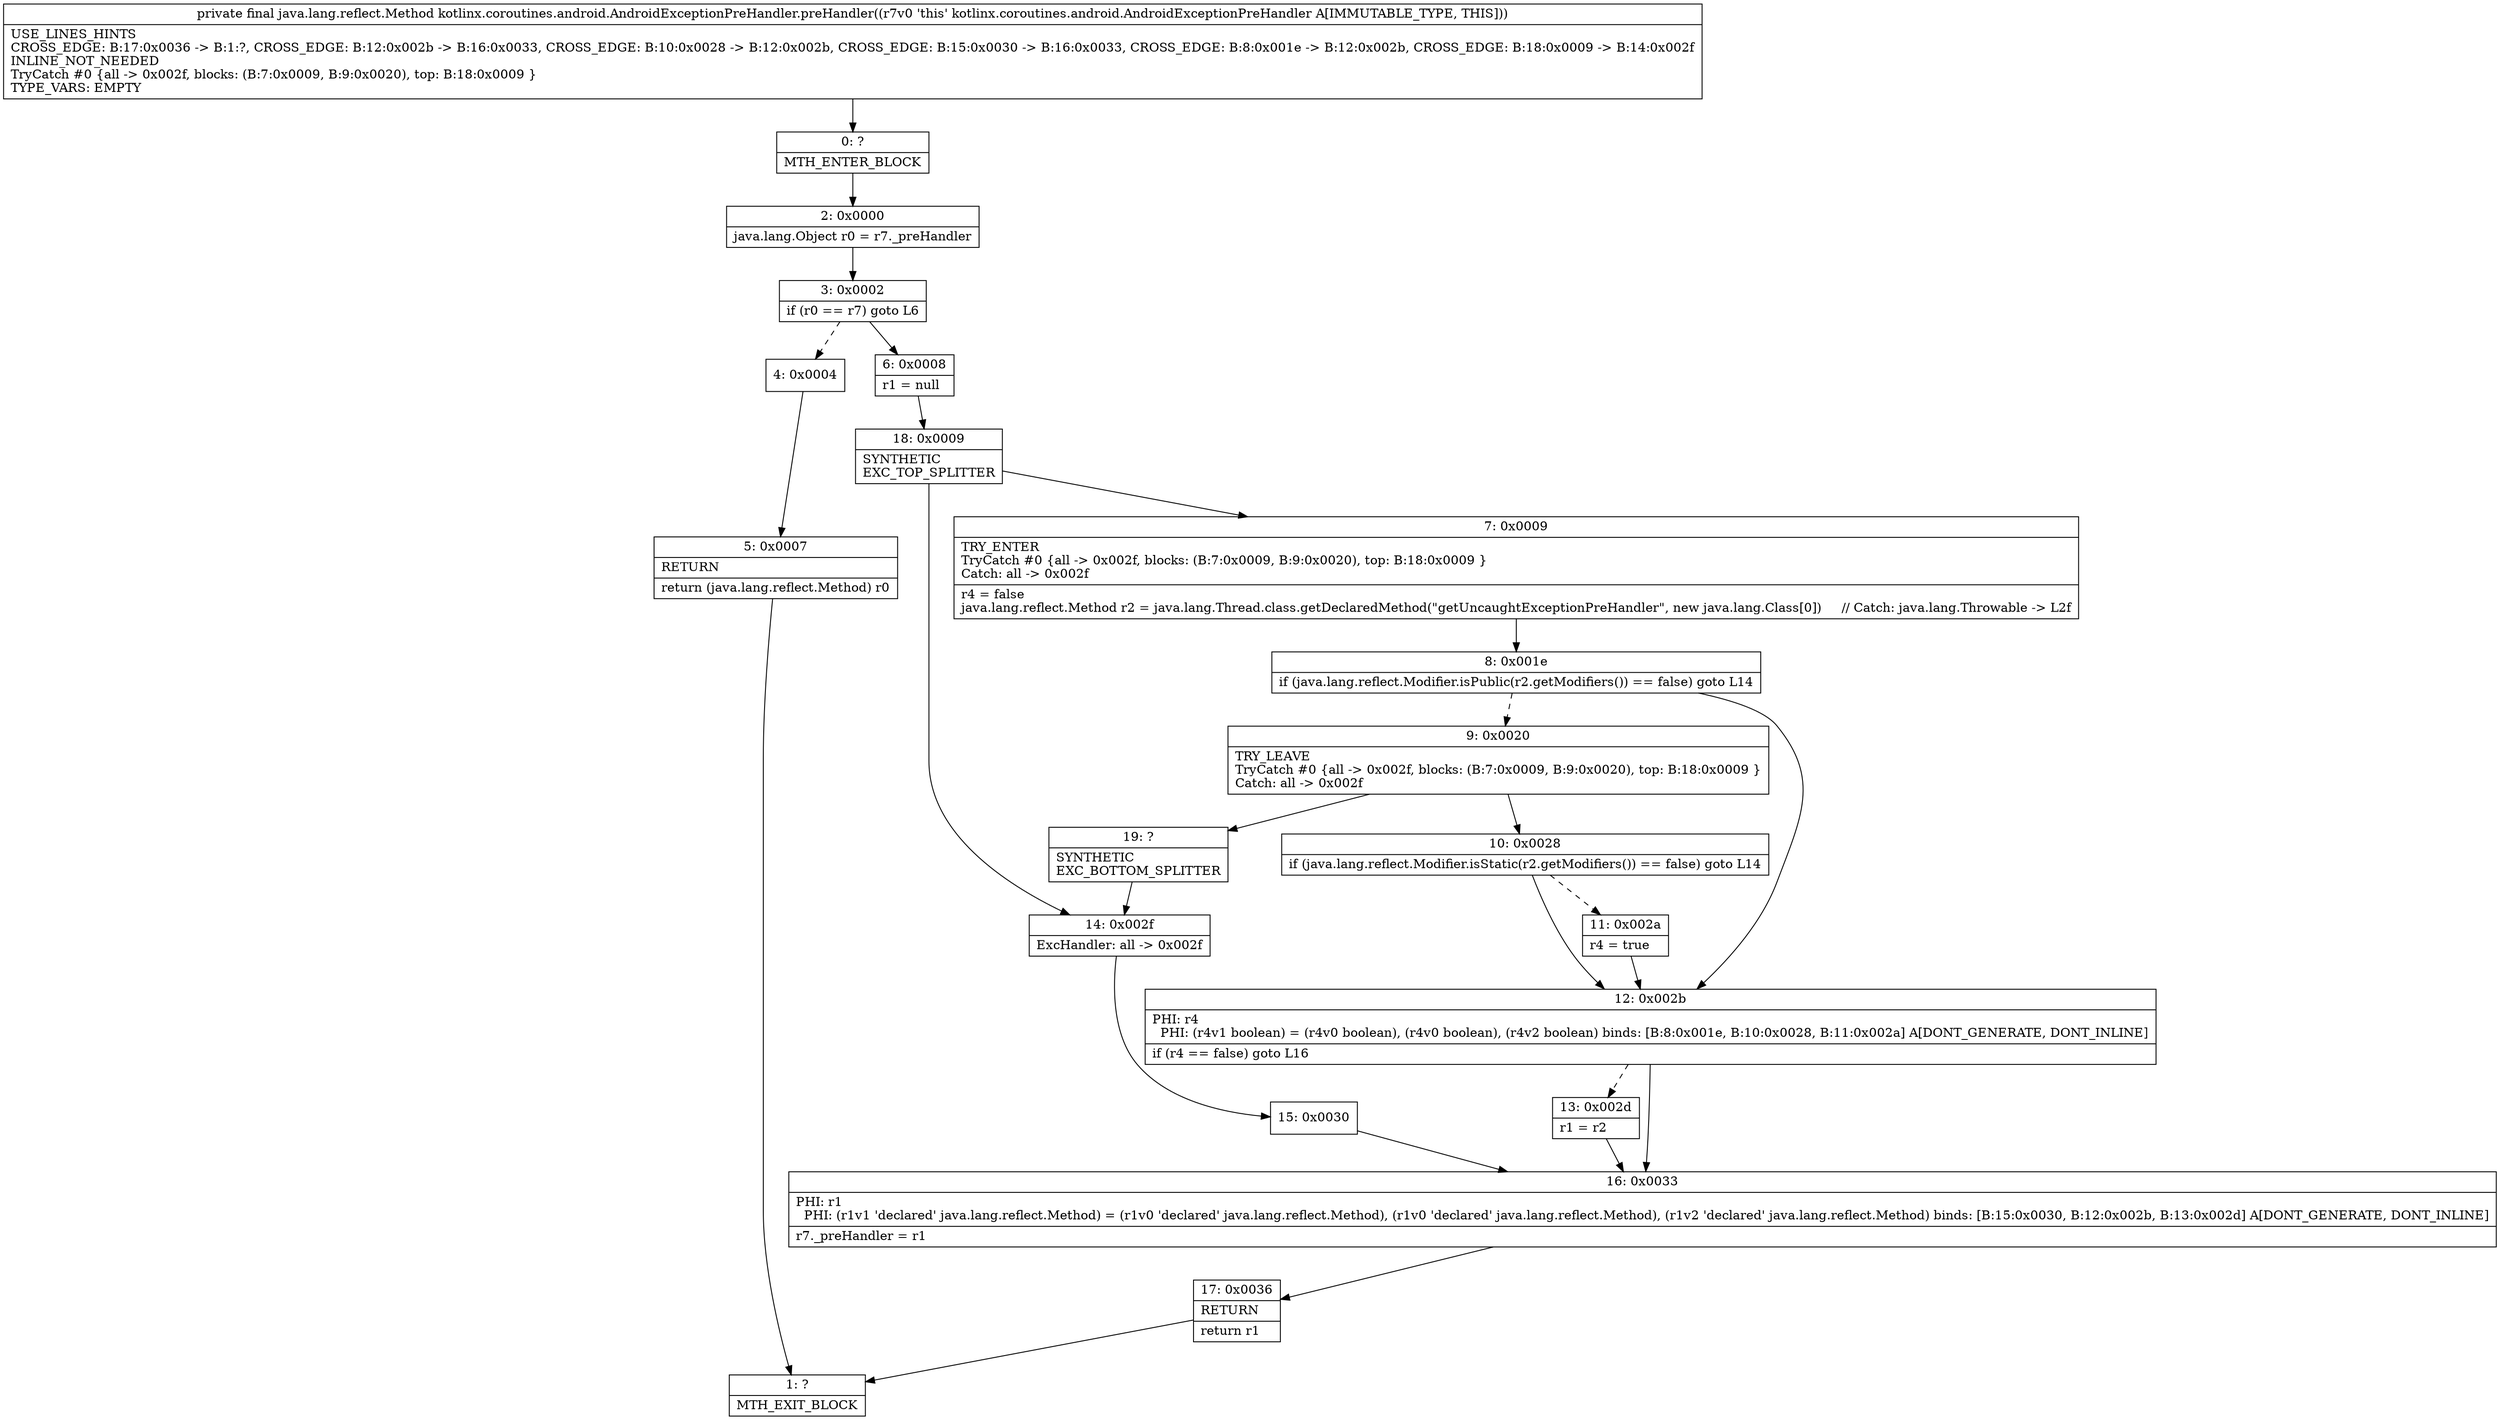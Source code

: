 digraph "CFG forkotlinx.coroutines.android.AndroidExceptionPreHandler.preHandler()Ljava\/lang\/reflect\/Method;" {
Node_0 [shape=record,label="{0\:\ ?|MTH_ENTER_BLOCK\l}"];
Node_2 [shape=record,label="{2\:\ 0x0000|java.lang.Object r0 = r7._preHandler\l}"];
Node_3 [shape=record,label="{3\:\ 0x0002|if (r0 == r7) goto L6\l}"];
Node_4 [shape=record,label="{4\:\ 0x0004}"];
Node_5 [shape=record,label="{5\:\ 0x0007|RETURN\l|return (java.lang.reflect.Method) r0\l}"];
Node_1 [shape=record,label="{1\:\ ?|MTH_EXIT_BLOCK\l}"];
Node_6 [shape=record,label="{6\:\ 0x0008|r1 = null\l}"];
Node_18 [shape=record,label="{18\:\ 0x0009|SYNTHETIC\lEXC_TOP_SPLITTER\l}"];
Node_7 [shape=record,label="{7\:\ 0x0009|TRY_ENTER\lTryCatch #0 \{all \-\> 0x002f, blocks: (B:7:0x0009, B:9:0x0020), top: B:18:0x0009 \}\lCatch: all \-\> 0x002f\l|r4 = false\ljava.lang.reflect.Method r2 = java.lang.Thread.class.getDeclaredMethod(\"getUncaughtExceptionPreHandler\", new java.lang.Class[0])     \/\/ Catch: java.lang.Throwable \-\> L2f\l}"];
Node_8 [shape=record,label="{8\:\ 0x001e|if (java.lang.reflect.Modifier.isPublic(r2.getModifiers()) == false) goto L14\l}"];
Node_9 [shape=record,label="{9\:\ 0x0020|TRY_LEAVE\lTryCatch #0 \{all \-\> 0x002f, blocks: (B:7:0x0009, B:9:0x0020), top: B:18:0x0009 \}\lCatch: all \-\> 0x002f\l}"];
Node_10 [shape=record,label="{10\:\ 0x0028|if (java.lang.reflect.Modifier.isStatic(r2.getModifiers()) == false) goto L14\l}"];
Node_11 [shape=record,label="{11\:\ 0x002a|r4 = true\l}"];
Node_19 [shape=record,label="{19\:\ ?|SYNTHETIC\lEXC_BOTTOM_SPLITTER\l}"];
Node_12 [shape=record,label="{12\:\ 0x002b|PHI: r4 \l  PHI: (r4v1 boolean) = (r4v0 boolean), (r4v0 boolean), (r4v2 boolean) binds: [B:8:0x001e, B:10:0x0028, B:11:0x002a] A[DONT_GENERATE, DONT_INLINE]\l|if (r4 == false) goto L16\l}"];
Node_13 [shape=record,label="{13\:\ 0x002d|r1 = r2\l}"];
Node_16 [shape=record,label="{16\:\ 0x0033|PHI: r1 \l  PHI: (r1v1 'declared' java.lang.reflect.Method) = (r1v0 'declared' java.lang.reflect.Method), (r1v0 'declared' java.lang.reflect.Method), (r1v2 'declared' java.lang.reflect.Method) binds: [B:15:0x0030, B:12:0x002b, B:13:0x002d] A[DONT_GENERATE, DONT_INLINE]\l|r7._preHandler = r1\l}"];
Node_17 [shape=record,label="{17\:\ 0x0036|RETURN\l|return r1\l}"];
Node_14 [shape=record,label="{14\:\ 0x002f|ExcHandler: all \-\> 0x002f\l}"];
Node_15 [shape=record,label="{15\:\ 0x0030}"];
MethodNode[shape=record,label="{private final java.lang.reflect.Method kotlinx.coroutines.android.AndroidExceptionPreHandler.preHandler((r7v0 'this' kotlinx.coroutines.android.AndroidExceptionPreHandler A[IMMUTABLE_TYPE, THIS]))  | USE_LINES_HINTS\lCROSS_EDGE: B:17:0x0036 \-\> B:1:?, CROSS_EDGE: B:12:0x002b \-\> B:16:0x0033, CROSS_EDGE: B:10:0x0028 \-\> B:12:0x002b, CROSS_EDGE: B:15:0x0030 \-\> B:16:0x0033, CROSS_EDGE: B:8:0x001e \-\> B:12:0x002b, CROSS_EDGE: B:18:0x0009 \-\> B:14:0x002f\lINLINE_NOT_NEEDED\lTryCatch #0 \{all \-\> 0x002f, blocks: (B:7:0x0009, B:9:0x0020), top: B:18:0x0009 \}\lTYPE_VARS: EMPTY\l}"];
MethodNode -> Node_0;Node_0 -> Node_2;
Node_2 -> Node_3;
Node_3 -> Node_4[style=dashed];
Node_3 -> Node_6;
Node_4 -> Node_5;
Node_5 -> Node_1;
Node_6 -> Node_18;
Node_18 -> Node_7;
Node_18 -> Node_14;
Node_7 -> Node_8;
Node_8 -> Node_9[style=dashed];
Node_8 -> Node_12;
Node_9 -> Node_10;
Node_9 -> Node_19;
Node_10 -> Node_11[style=dashed];
Node_10 -> Node_12;
Node_11 -> Node_12;
Node_19 -> Node_14;
Node_12 -> Node_13[style=dashed];
Node_12 -> Node_16;
Node_13 -> Node_16;
Node_16 -> Node_17;
Node_17 -> Node_1;
Node_14 -> Node_15;
Node_15 -> Node_16;
}

